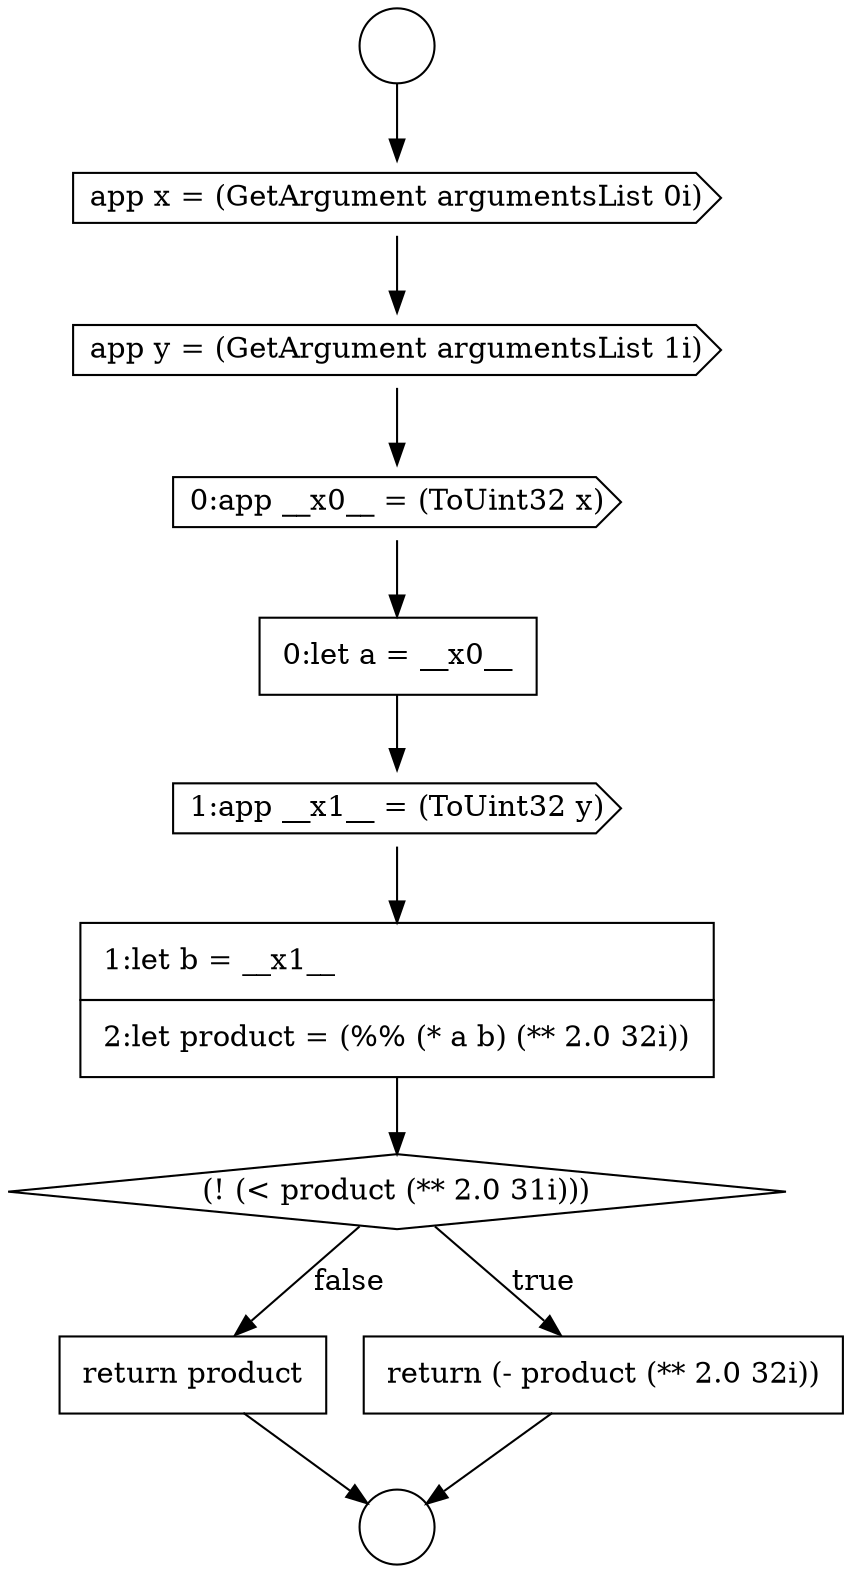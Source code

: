 digraph {
  node11977 [shape=none, margin=0, label=<<font color="black">
    <table border="0" cellborder="1" cellspacing="0" cellpadding="10">
      <tr><td align="left">1:let b = __x1__</td></tr>
      <tr><td align="left">2:let product = (%% (* a b) (** 2.0 32i))</td></tr>
    </table>
  </font>> color="black" fillcolor="white" style=filled]
  node11976 [shape=cds, label=<<font color="black">1:app __x1__ = (ToUint32 y)</font>> color="black" fillcolor="white" style=filled]
  node11971 [shape=circle label=" " color="black" fillcolor="white" style=filled]
  node11980 [shape=none, margin=0, label=<<font color="black">
    <table border="0" cellborder="1" cellspacing="0" cellpadding="10">
      <tr><td align="left">return product</td></tr>
    </table>
  </font>> color="black" fillcolor="white" style=filled]
  node11972 [shape=cds, label=<<font color="black">app x = (GetArgument argumentsList 0i)</font>> color="black" fillcolor="white" style=filled]
  node11973 [shape=cds, label=<<font color="black">app y = (GetArgument argumentsList 1i)</font>> color="black" fillcolor="white" style=filled]
  node11979 [shape=none, margin=0, label=<<font color="black">
    <table border="0" cellborder="1" cellspacing="0" cellpadding="10">
      <tr><td align="left">return (- product (** 2.0 32i))</td></tr>
    </table>
  </font>> color="black" fillcolor="white" style=filled]
  node11974 [shape=cds, label=<<font color="black">0:app __x0__ = (ToUint32 x)</font>> color="black" fillcolor="white" style=filled]
  node11978 [shape=diamond, label=<<font color="black">(! (&lt; product (** 2.0 31i)))</font>> color="black" fillcolor="white" style=filled]
  node11975 [shape=none, margin=0, label=<<font color="black">
    <table border="0" cellborder="1" cellspacing="0" cellpadding="10">
      <tr><td align="left">0:let a = __x0__</td></tr>
    </table>
  </font>> color="black" fillcolor="white" style=filled]
  node11970 [shape=circle label=" " color="black" fillcolor="white" style=filled]
  node11974 -> node11975 [ color="black"]
  node11979 -> node11971 [ color="black"]
  node11976 -> node11977 [ color="black"]
  node11972 -> node11973 [ color="black"]
  node11980 -> node11971 [ color="black"]
  node11970 -> node11972 [ color="black"]
  node11975 -> node11976 [ color="black"]
  node11973 -> node11974 [ color="black"]
  node11977 -> node11978 [ color="black"]
  node11978 -> node11979 [label=<<font color="black">true</font>> color="black"]
  node11978 -> node11980 [label=<<font color="black">false</font>> color="black"]
}

